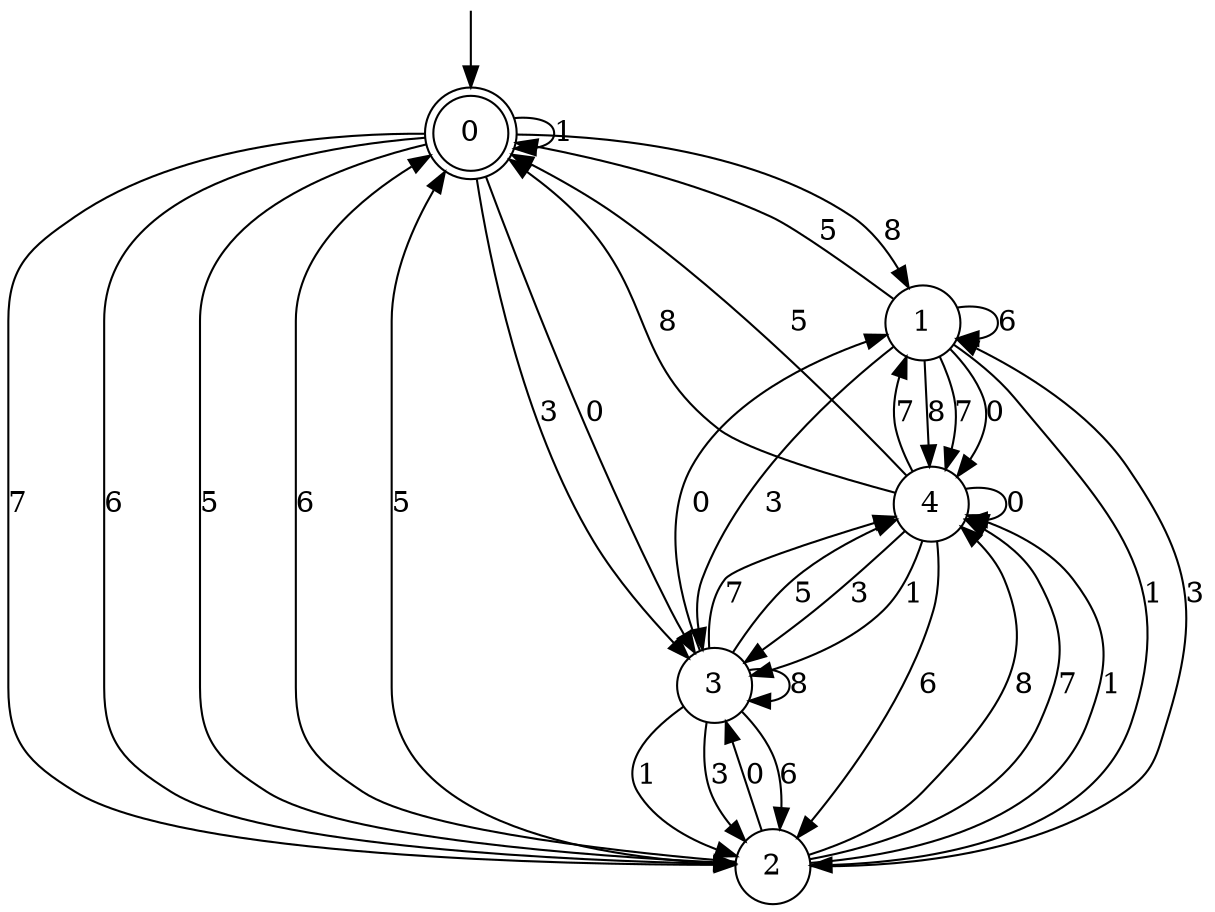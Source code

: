 digraph g {

	s0 [shape="doublecircle" label="0"];
	s1 [shape="circle" label="1"];
	s2 [shape="circle" label="2"];
	s3 [shape="circle" label="3"];
	s4 [shape="circle" label="4"];
	s0 -> s1 [label="8"];
	s0 -> s2 [label="7"];
	s0 -> s2 [label="6"];
	s0 -> s2 [label="5"];
	s0 -> s3 [label="0"];
	s0 -> s0 [label="1"];
	s0 -> s3 [label="3"];
	s1 -> s4 [label="8"];
	s1 -> s4 [label="7"];
	s1 -> s1 [label="6"];
	s1 -> s0 [label="5"];
	s1 -> s4 [label="0"];
	s1 -> s2 [label="1"];
	s1 -> s3 [label="3"];
	s2 -> s4 [label="8"];
	s2 -> s4 [label="7"];
	s2 -> s0 [label="6"];
	s2 -> s0 [label="5"];
	s2 -> s3 [label="0"];
	s2 -> s4 [label="1"];
	s2 -> s1 [label="3"];
	s3 -> s3 [label="8"];
	s3 -> s4 [label="7"];
	s3 -> s2 [label="6"];
	s3 -> s4 [label="5"];
	s3 -> s1 [label="0"];
	s3 -> s2 [label="1"];
	s3 -> s2 [label="3"];
	s4 -> s0 [label="8"];
	s4 -> s1 [label="7"];
	s4 -> s2 [label="6"];
	s4 -> s0 [label="5"];
	s4 -> s4 [label="0"];
	s4 -> s3 [label="1"];
	s4 -> s3 [label="3"];

__start0 [label="" shape="none" width="0" height="0"];
__start0 -> s0;

}

